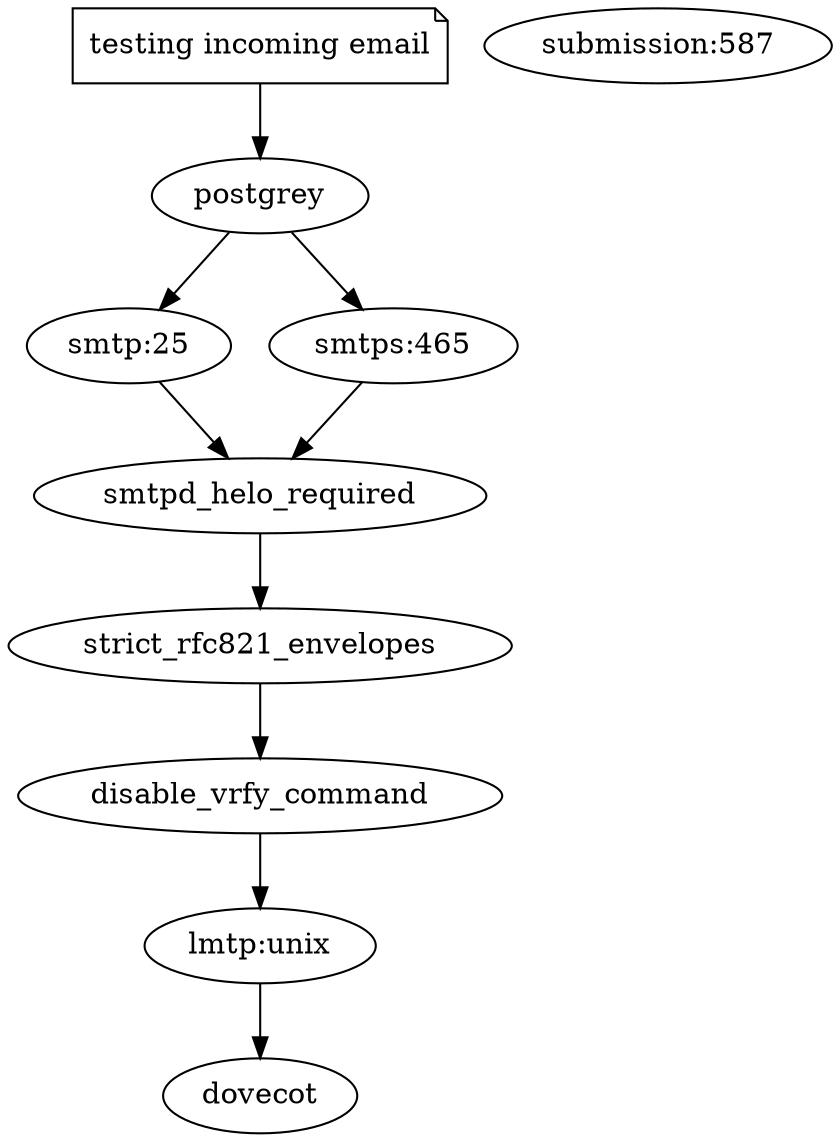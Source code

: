   digraph email_flow {

     email [shape=note, label="testing incoming email"]

     subgraph mail_server {
       label="Mail Server"
       subgraph postfix {
         label="Postfix"
         color="blue"
         smtp [label="smtp:25"]
         smtps [label="smtps:465"]
         submission [label="submission:587"]
         lmtp [label="lmtp:unix"]
         subgraph spam_checks {
           label="Spam Checks"
           smtpd_helo_required
           strict_rfc821_envelopes
           disable_vrfy_command
         }
       }
       subgraph dovecot {
          label="Dovecot"
          color="orange"
       }

       postgrey -> {smtp smtps}
       {smtp smtps} -> smtpd_helo_required
       smtpd_helo_required -> strict_rfc821_envelopes
       strict_rfc821_envelopes -> disable_vrfy_command
       disable_vrfy_command -> lmtp
       lmtp -> dovecot
     }

     email -> postgrey

  }
